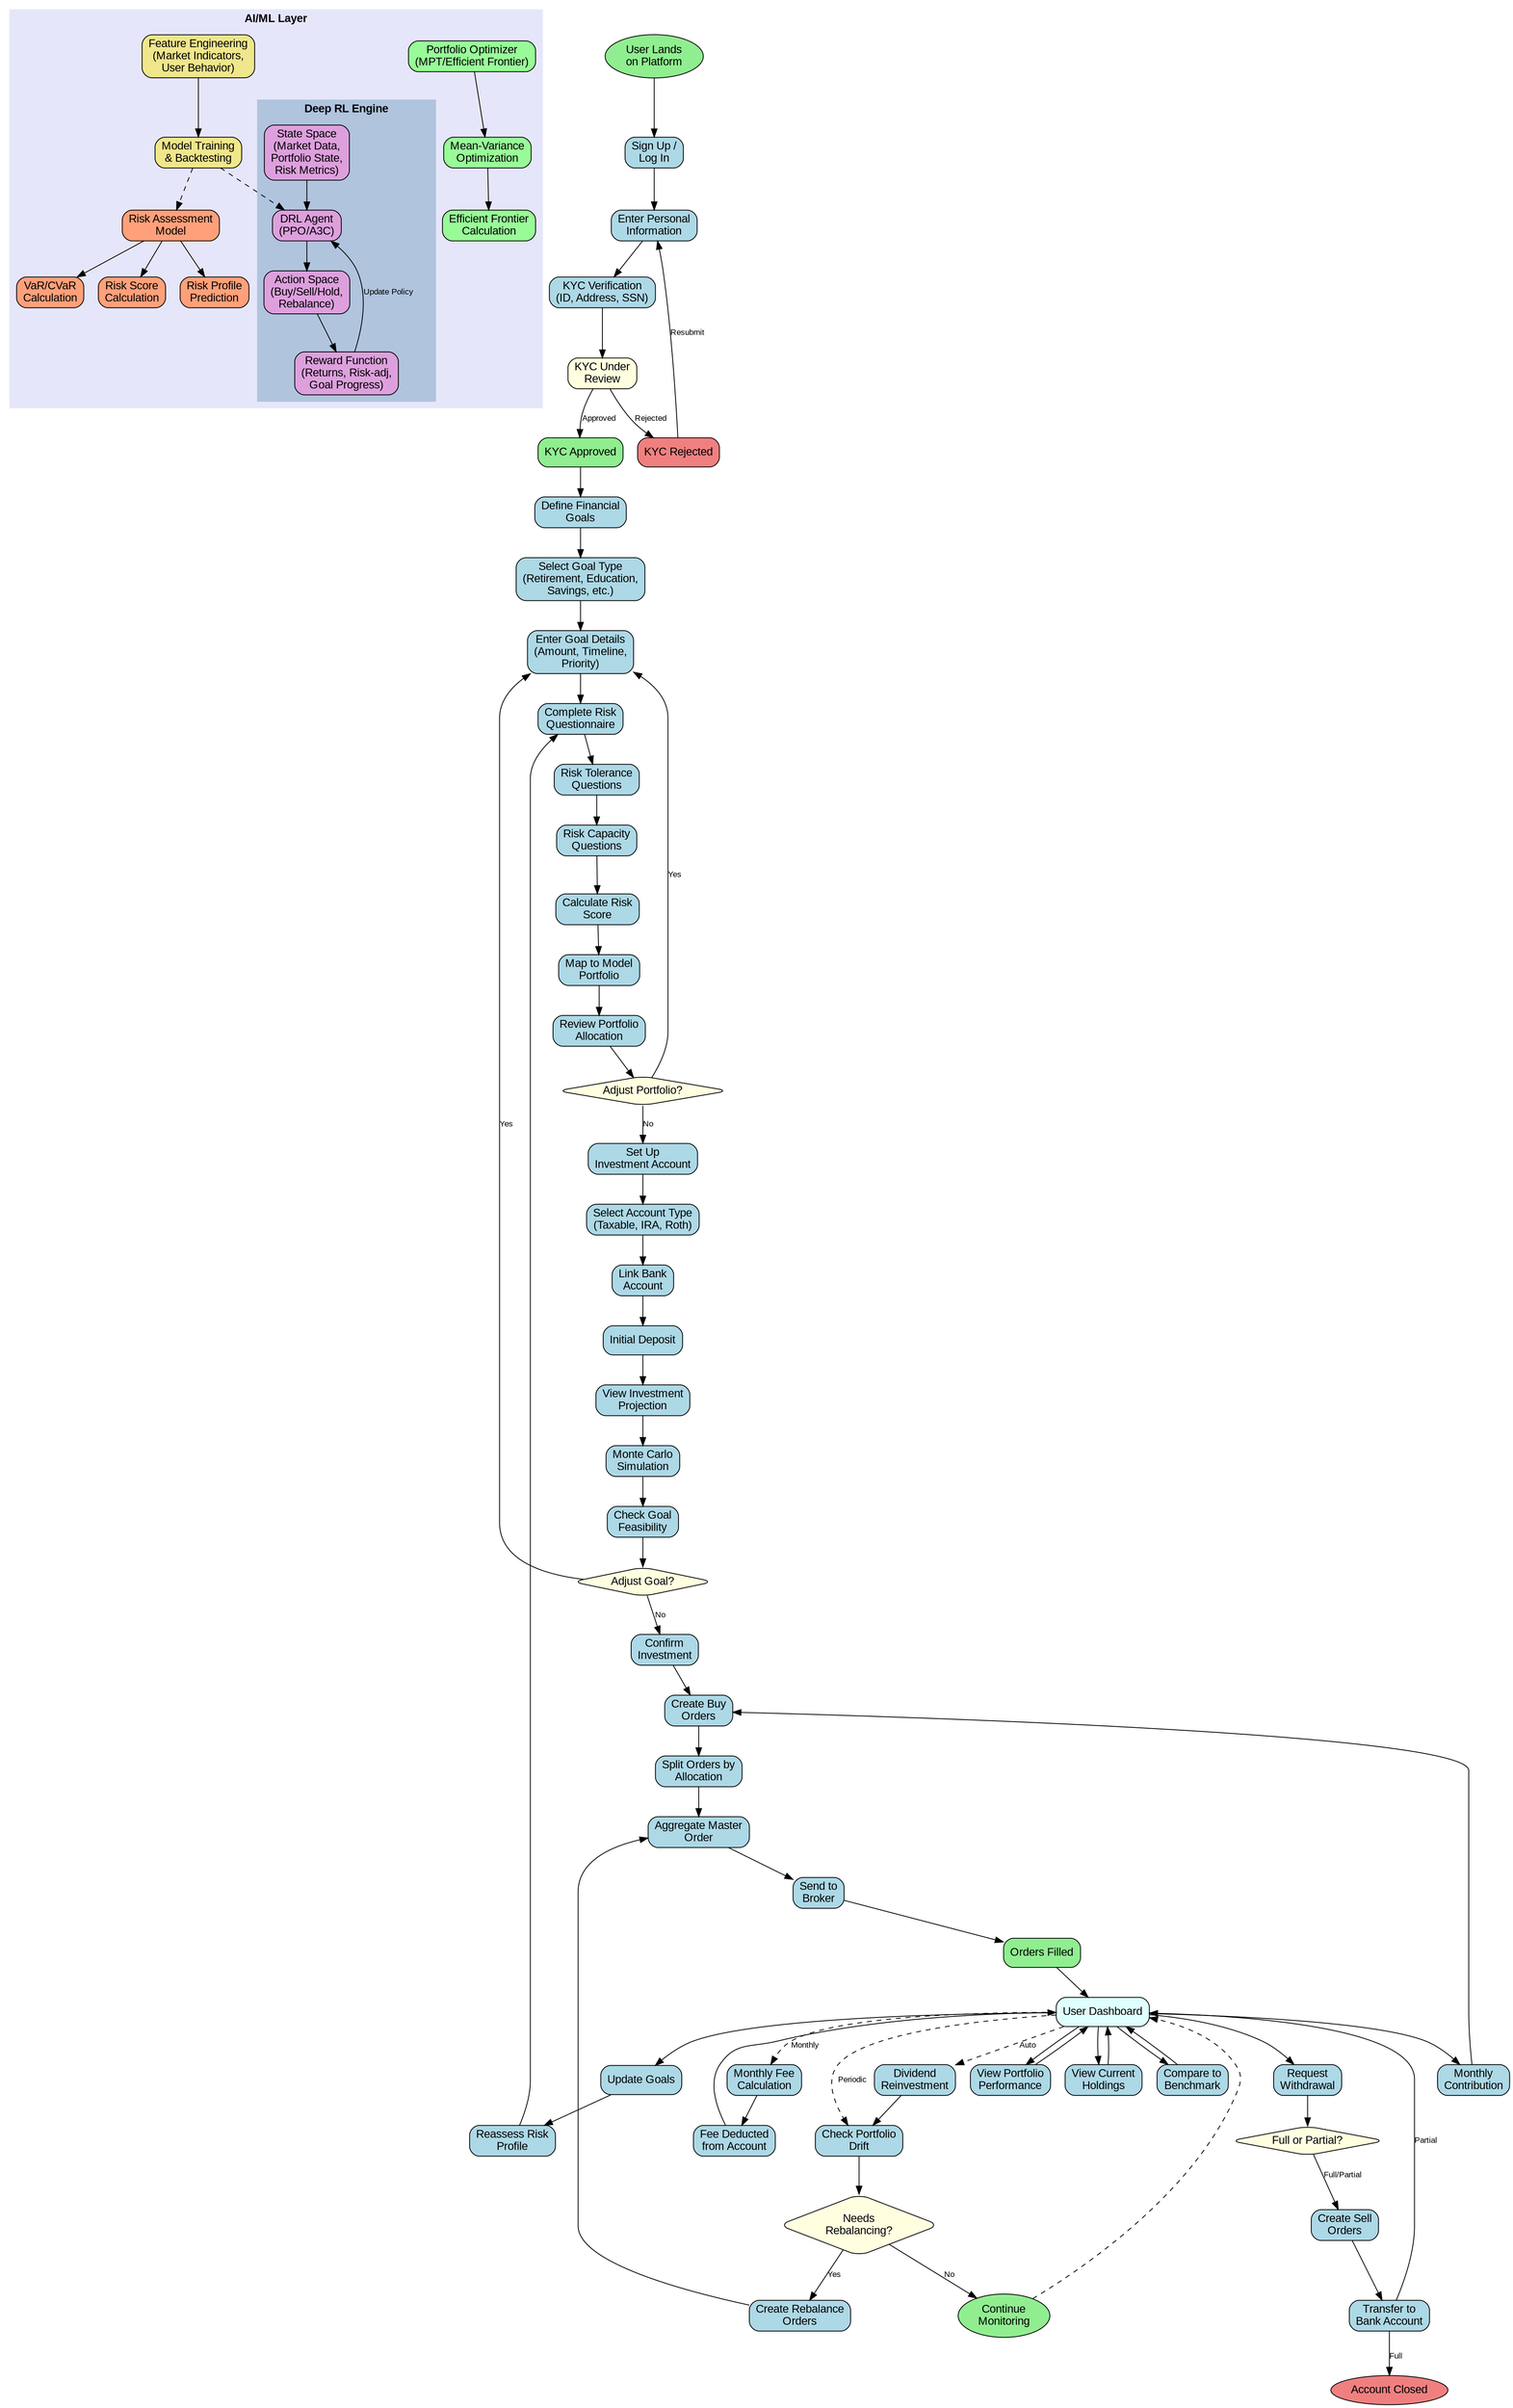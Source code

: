 digraph RoboAdvisorFlow {
    // Graph settings
    rankdir=TB;
    node [shape=box, style=rounded, fontname="Arial"];
    edge [fontname="Arial", fontsize=10];
    
    // Color scheme
    node [fillcolor=lightblue, style="rounded,filled"];
    
    // Subgraph for AI/ML Layer
    subgraph cluster_aiml {
        label="AI/ML Layer";
        style=filled;
        color=lavender;
        fontsize=14;
        fontname="Arial Bold";
        
        // Deep RL Engine
        subgraph cluster_drl {
            label="Deep RL Engine";
            style=filled;
            color=lightsteelblue;
            
            drl_agent [label="DRL Agent\n(PPO/A3C)", fillcolor=plum];
            state_space [label="State Space\n(Market Data,\nPortfolio State,\nRisk Metrics)", fillcolor=plum];
            action_space [label="Action Space\n(Buy/Sell/Hold,\nRebalance)", fillcolor=plum];
            reward_function [label="Reward Function\n(Returns, Risk-adj,\nGoal Progress)", fillcolor=plum];
            
            state_space -> drl_agent;
            drl_agent -> action_space;
            action_space -> reward_function;
            reward_function -> drl_agent [label="Update Policy"];
        }
        
        // Portfolio Optimizer
        mpt_optimizer [label="Portfolio Optimizer\n(MPT/Efficient Frontier)", fillcolor=palegreen];
        mean_variance [label="Mean-Variance\nOptimization", fillcolor=palegreen];
        efficient_frontier [label="Efficient Frontier\nCalculation", fillcolor=palegreen];
        
        mpt_optimizer -> mean_variance;
        mean_variance -> efficient_frontier;
        
        // Risk Model
        risk_model [label="Risk Assessment\nModel", fillcolor=lightsalmon];
        risk_scoring [label="Risk Score\nCalculation", fillcolor=lightsalmon];
        risk_prediction [label="Risk Profile\nPrediction", fillcolor=lightsalmon];
        var_calculation [label="VaR/CVaR\nCalculation", fillcolor=lightsalmon];
        
        risk_model -> risk_scoring;
        risk_model -> risk_prediction;
        risk_model -> var_calculation;
        
        // ML Model Training
        model_training [label="Model Training\n& Backtesting", fillcolor=khaki];
        feature_engineering [label="Feature Engineering\n(Market Indicators,\nUser Behavior)", fillcolor=khaki];
        
        feature_engineering -> model_training;
        model_training -> drl_agent [style=dashed];
        model_training -> risk_model [style=dashed];
    }
    
    // Start
    start [label="User Lands\non Platform", shape=ellipse, fillcolor=lightgreen];
    
    // Authentication
    signup [label="Sign Up /\nLog In"];
    
    // Onboarding
    personal_info [label="Enter Personal\nInformation"];
    kyc [label="KYC Verification\n(ID, Address, SSN)"];
    kyc_review [label="KYC Under\nReview", fillcolor=lightyellow];
    kyc_approved [label="KYC Approved", fillcolor=lightgreen];
    kyc_rejected [label="KYC Rejected", fillcolor=lightcoral];
    
    // Goal Setting
    set_goals [label="Define Financial\nGoals"];
    goal_type [label="Select Goal Type\n(Retirement, Education,\nSavings, etc.)"];
    goal_details [label="Enter Goal Details\n(Amount, Timeline,\nPriority)"];
    
    // Risk Assessment
    risk_questionnaire [label="Complete Risk\nQuestionnaire"];
    risk_tolerance [label="Risk Tolerance\nQuestions"];
    risk_capacity [label="Risk Capacity\nQuestions"];
    risk_score [label="Calculate Risk\nScore"];
    
    // Portfolio Creation
    portfolio_mapping [label="Map to Model\nPortfolio"];
    portfolio_preview [label="Review Portfolio\nAllocation"];
    adjust_portfolio [label="Adjust Portfolio?", shape=diamond, fillcolor=lightyellow];
    
    // Account Setup
    account_setup [label="Set Up\nInvestment Account"];
    account_type [label="Select Account Type\n(Taxable, IRA, Roth)"];
    link_bank [label="Link Bank\nAccount"];
    initial_funding [label="Initial Deposit"];
    
    // Investment Projection
    view_projection [label="View Investment\nProjection"];
    monte_carlo [label="Monte Carlo\nSimulation"];
    goal_feasibility [label="Check Goal\nFeasibility"];
    adjust_goal [label="Adjust Goal?", shape=diamond, fillcolor=lightyellow];
    
    // Order Execution
    confirm_investment [label="Confirm\nInvestment"];
    create_orders [label="Create Buy\nOrders"];
    split_orders [label="Split Orders by\nAllocation"];
    aggregate_orders [label="Aggregate Master\nOrder"];
    send_to_broker [label="Send to\nBroker"];
    order_filled [label="Orders Filled", fillcolor=lightgreen];
    
    // Portfolio Management
    dashboard [label="User Dashboard", fillcolor=lightcyan];
    view_performance [label="View Portfolio\nPerformance"];
    view_holdings [label="View Current\nHoldings"];
    benchmark_comparison [label="Compare to\nBenchmark"];
    
    // Ongoing Operations
    monthly_contribution [label="Monthly\nContribution"];
    dividend_reinvest [label="Dividend\nReinvestment"];
    rebalance_check [label="Check Portfolio\nDrift"];
    needs_rebalance [label="Needs\nRebalancing?", shape=diamond, fillcolor=lightyellow];
    rebalance_orders [label="Create Rebalance\nOrders"];
    
    // Fee Processing
    monthly_fee [label="Monthly Fee\nCalculation"];
    fee_deduction [label="Fee Deducted\nfrom Account"];
    
    // Withdrawals
    request_withdrawal [label="Request\nWithdrawal"];
    withdrawal_type [label="Full or Partial?", shape=diamond, fillcolor=lightyellow];
    sell_holdings [label="Create Sell\nOrders"];
    transfer_funds [label="Transfer to\nBank Account"];
    
    // Goal Updates
    update_goals [label="Update Goals"];
    reassess_risk [label="Reassess Risk\nProfile"];
    
    // End states
    account_closed [label="Account Closed", shape=ellipse, fillcolor=lightcoral];
    continue_monitoring [label="Continue\nMonitoring", shape=ellipse, fillcolor=lightgreen];
    
    // Flow connections
    start -> signup;
    signup -> personal_info;
    personal_info -> kyc;
    kyc -> kyc_review;
    kyc_review -> kyc_approved [label="Approved"];
    kyc_review -> kyc_rejected [label="Rejected"];
    kyc_rejected -> personal_info [label="Resubmit"];
    
    kyc_approved -> set_goals;
    set_goals -> goal_type;
    goal_type -> goal_details;
    goal_details -> risk_questionnaire;
    
    risk_questionnaire -> risk_tolerance;
    risk_tolerance -> risk_capacity;
    risk_capacity -> risk_score;
    
    risk_score -> portfolio_mapping;
    portfolio_mapping -> portfolio_preview;
    portfolio_preview -> adjust_portfolio;
    adjust_portfolio -> goal_details [label="Yes"];
    adjust_portfolio -> account_setup [label="No"];
    
    account_setup -> account_type;
    account_type -> link_bank;
    link_bank -> initial_funding;
    
    initial_funding -> view_projection;
    view_projection -> monte_carlo;
    monte_carlo -> goal_feasibility;
    goal_feasibility -> adjust_goal;
    adjust_goal -> goal_details [label="Yes"];
    adjust_goal -> confirm_investment [label="No"];
    
    confirm_investment -> create_orders;
    create_orders -> split_orders;
    split_orders -> aggregate_orders;
    aggregate_orders -> send_to_broker;
    send_to_broker -> order_filled;
    
    order_filled -> dashboard;
    dashboard -> view_performance;
    dashboard -> view_holdings;
    dashboard -> benchmark_comparison;
    dashboard -> monthly_contribution;
    dashboard -> request_withdrawal;
    dashboard -> update_goals;
    
    view_performance -> dashboard;
    view_holdings -> dashboard;
    benchmark_comparison -> dashboard;
    
    monthly_contribution -> create_orders;
    
    dividend_reinvest -> rebalance_check;
    monthly_fee -> fee_deduction;
    fee_deduction -> dashboard;
    
    rebalance_check -> needs_rebalance;
    needs_rebalance -> rebalance_orders [label="Yes"];
    needs_rebalance -> continue_monitoring [label="No"];
    rebalance_orders -> aggregate_orders;
    
    request_withdrawal -> withdrawal_type;
    withdrawal_type -> sell_holdings [label="Full/Partial"];
    sell_holdings -> transfer_funds;
    transfer_funds -> dashboard [label="Partial"];
    transfer_funds -> account_closed [label="Full"];
    
    update_goals -> reassess_risk;
    reassess_risk -> risk_questionnaire;
    
    continue_monitoring -> dashboard [style=dashed];
    
    // Periodic processes (shown with dashed lines)
    dashboard -> dividend_reinvest [style=dashed, label="Auto"];
    dashboard -> monthly_fee [style=dashed, label="Monthly"];
    dashboard -> rebalance_check [style=dashed, label="Periodic"];
}